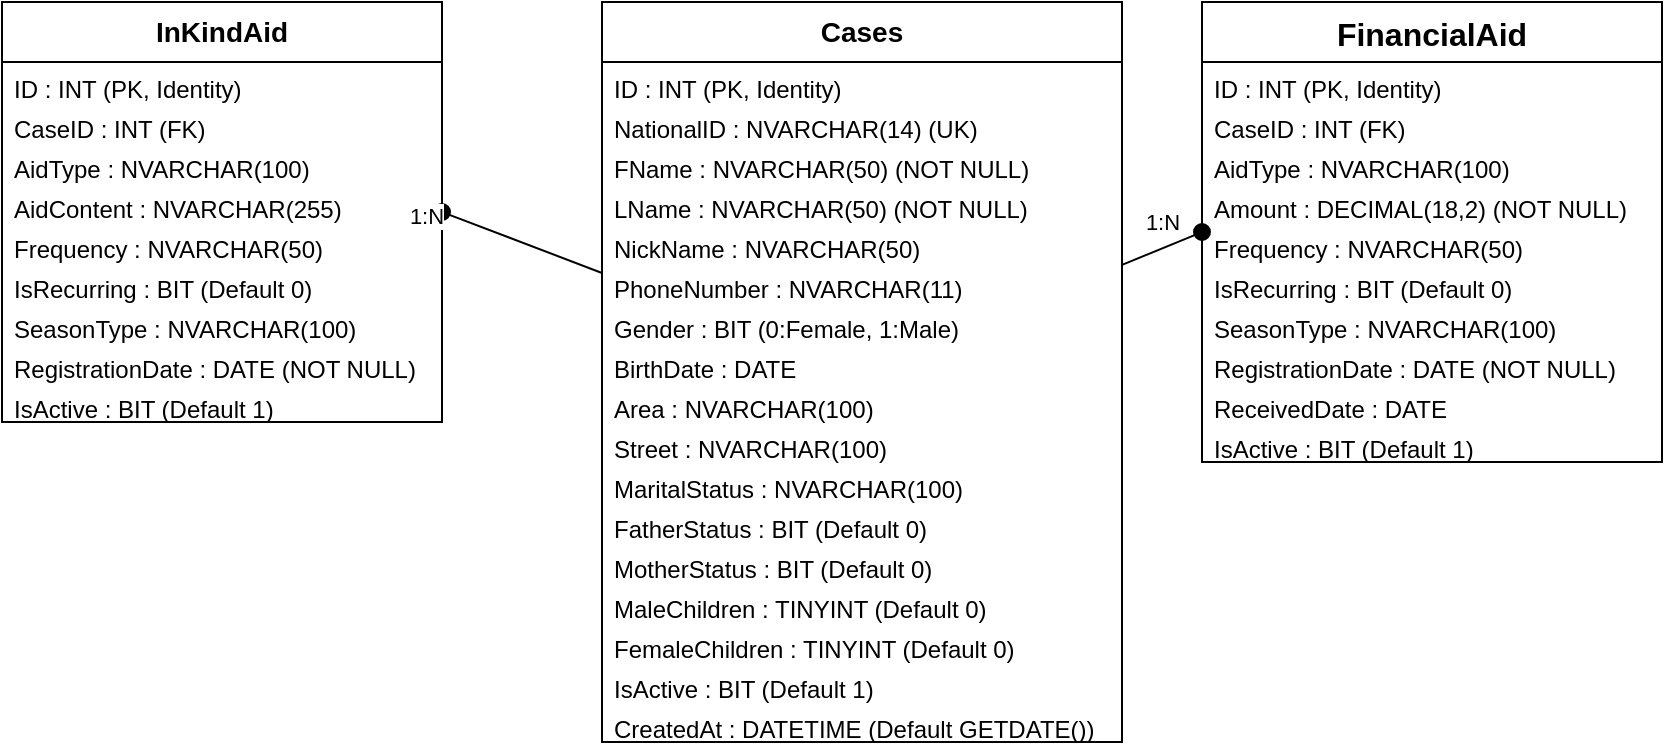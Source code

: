 <mxfile version="26.0.4">
  <diagram name="Page-1" id="your-diagram-id">
    <mxGraphModel dx="397" dy="414" grid="1" gridSize="10" guides="1" tooltips="1" connect="1" arrows="1" fold="1" page="1" pageScale="1" pageWidth="827" pageHeight="1169" math="0" shadow="0">
      <root>
        <mxCell id="0" />
        <mxCell id="1" parent="0" />
        <mxCell id="Cases" value="Cases&#xa;" style="swimlane;fontSize=14;fontStyle=1;align=center;verticalAlign=top;childLayout=stackLayout;horizontal=1;startSize=30;horizontalStack=0;resizeParent=1;resizeParentMax=0;resizeLast=0;collapsible=1;marginBottom=0;" parent="1" vertex="1">
          <mxGeometry x="400" y="200" width="260" height="370" as="geometry" />
        </mxCell>
        <mxCell id="Cases-ID" value="ID : INT (PK, Identity)&#xa;" style="text;strokeColor=none;fillColor=none;align=left;verticalAlign=top;spacingLeft=4;spacingRight=4;overflow=hidden;rotatable=0;points=[[0,0.5],[1,0.5]];portConstraint=eastwest;" parent="Cases" vertex="1">
          <mxGeometry y="30" width="260" height="20" as="geometry" />
        </mxCell>
        <mxCell id="Cases-NationalID" value="NationalID : NVARCHAR(14) (UK)" style="text;strokeColor=none;fillColor=none;align=left;verticalAlign=top;spacingLeft=4;spacingRight=4;overflow=hidden;rotatable=0;points=[[0,0.5],[1,0.5]];portConstraint=eastwest;" parent="Cases" vertex="1">
          <mxGeometry y="50" width="260" height="20" as="geometry" />
        </mxCell>
        <mxCell id="Cases-FName" value="FName : NVARCHAR(50) (NOT NULL)" style="text;strokeColor=none;fillColor=none;align=left;verticalAlign=top;spacingLeft=4;spacingRight=4;overflow=hidden;rotatable=0;points=[[0,0.5],[1,0.5]];portConstraint=eastwest;" parent="Cases" vertex="1">
          <mxGeometry y="70" width="260" height="20" as="geometry" />
        </mxCell>
        <mxCell id="Cases-LName" value="LName : NVARCHAR(50) (NOT NULL)" style="text;strokeColor=none;fillColor=none;align=left;verticalAlign=top;spacingLeft=4;spacingRight=4;overflow=hidden;rotatable=0;points=[[0,0.5],[1,0.5]];portConstraint=eastwest;" parent="Cases" vertex="1">
          <mxGeometry y="90" width="260" height="20" as="geometry" />
        </mxCell>
        <mxCell id="Cases-NickName" value="NickName : NVARCHAR(50)" style="text;strokeColor=none;fillColor=none;align=left;verticalAlign=top;spacingLeft=4;spacingRight=4;overflow=hidden;rotatable=0;points=[[0,0.5],[1,0.5]];portConstraint=eastwest;" parent="Cases" vertex="1">
          <mxGeometry y="110" width="260" height="20" as="geometry" />
        </mxCell>
        <mxCell id="Cases-PhoneNumber" value="PhoneNumber : NVARCHAR(11)" style="text;strokeColor=none;fillColor=none;align=left;verticalAlign=top;spacingLeft=4;spacingRight=4;overflow=hidden;rotatable=0;points=[[0,0.5],[1,0.5]];portConstraint=eastwest;" parent="Cases" vertex="1">
          <mxGeometry y="130" width="260" height="20" as="geometry" />
        </mxCell>
        <mxCell id="Cases-Gender" value="Gender : BIT (0:Female, 1:Male)" style="text;strokeColor=none;fillColor=none;align=left;verticalAlign=top;spacingLeft=4;spacingRight=4;overflow=hidden;rotatable=0;points=[[0,0.5],[1,0.5]];portConstraint=eastwest;" parent="Cases" vertex="1">
          <mxGeometry y="150" width="260" height="20" as="geometry" />
        </mxCell>
        <mxCell id="Cases-BirthDate" value="BirthDate : DATE" style="text;strokeColor=none;fillColor=none;align=left;verticalAlign=top;spacingLeft=4;spacingRight=4;overflow=hidden;rotatable=0;points=[[0,0.5],[1,0.5]];portConstraint=eastwest;" parent="Cases" vertex="1">
          <mxGeometry y="170" width="260" height="20" as="geometry" />
        </mxCell>
        <mxCell id="Cases-Area" value="Area : NVARCHAR(100)" style="text;strokeColor=none;fillColor=none;align=left;verticalAlign=top;spacingLeft=4;spacingRight=4;overflow=hidden;rotatable=0;points=[[0,0.5],[1,0.5]];portConstraint=eastwest;" parent="Cases" vertex="1">
          <mxGeometry y="190" width="260" height="20" as="geometry" />
        </mxCell>
        <mxCell id="Cases-Street" value="Street : NVARCHAR(100)" style="text;strokeColor=none;fillColor=none;align=left;verticalAlign=top;spacingLeft=4;spacingRight=4;overflow=hidden;rotatable=0;points=[[0,0.5],[1,0.5]];portConstraint=eastwest;" parent="Cases" vertex="1">
          <mxGeometry y="210" width="260" height="20" as="geometry" />
        </mxCell>
        <mxCell id="Cases-MaritalStatus" value="MaritalStatus : NVARCHAR(100)" style="text;strokeColor=none;fillColor=none;align=left;verticalAlign=top;spacingLeft=4;spacingRight=4;overflow=hidden;rotatable=0;points=[[0,0.5],[1,0.5]];portConstraint=eastwest;" parent="Cases" vertex="1">
          <mxGeometry y="230" width="260" height="20" as="geometry" />
        </mxCell>
        <mxCell id="Cases-FatherStatus" value="FatherStatus : BIT (Default 0)" style="text;strokeColor=none;fillColor=none;align=left;verticalAlign=top;spacingLeft=4;spacingRight=4;overflow=hidden;rotatable=0;points=[[0,0.5],[1,0.5]];portConstraint=eastwest;" parent="Cases" vertex="1">
          <mxGeometry y="250" width="260" height="20" as="geometry" />
        </mxCell>
        <mxCell id="Cases-MotherStatus" value="MotherStatus : BIT (Default 0)" style="text;strokeColor=none;fillColor=none;align=left;verticalAlign=top;spacingLeft=4;spacingRight=4;overflow=hidden;rotatable=0;points=[[0,0.5],[1,0.5]];portConstraint=eastwest;" parent="Cases" vertex="1">
          <mxGeometry y="270" width="260" height="20" as="geometry" />
        </mxCell>
        <mxCell id="Cases-MaleChildren" value="MaleChildren : TINYINT (Default 0)" style="text;strokeColor=none;fillColor=none;align=left;verticalAlign=top;spacingLeft=4;spacingRight=4;overflow=hidden;rotatable=0;points=[[0,0.5],[1,0.5]];portConstraint=eastwest;" parent="Cases" vertex="1">
          <mxGeometry y="290" width="260" height="20" as="geometry" />
        </mxCell>
        <mxCell id="Cases-FemaleChildren" value="FemaleChildren : TINYINT (Default 0)" style="text;strokeColor=none;fillColor=none;align=left;verticalAlign=top;spacingLeft=4;spacingRight=4;overflow=hidden;rotatable=0;points=[[0,0.5],[1,0.5]];portConstraint=eastwest;" parent="Cases" vertex="1">
          <mxGeometry y="310" width="260" height="20" as="geometry" />
        </mxCell>
        <mxCell id="Cases-IsActive" value="IsActive : BIT (Default 1)" style="text;strokeColor=none;fillColor=none;align=left;verticalAlign=top;spacingLeft=4;spacingRight=4;overflow=hidden;rotatable=0;points=[[0,0.5],[1,0.5]];portConstraint=eastwest;" parent="Cases" vertex="1">
          <mxGeometry y="330" width="260" height="20" as="geometry" />
        </mxCell>
        <mxCell id="Cases-CreatedAt" value="CreatedAt : DATETIME (Default GETDATE())" style="text;strokeColor=none;fillColor=none;align=left;verticalAlign=top;spacingLeft=4;spacingRight=4;overflow=hidden;rotatable=0;points=[[0,0.5],[1,0.5]];portConstraint=eastwest;" parent="Cases" vertex="1">
          <mxGeometry y="350" width="260" height="20" as="geometry" />
        </mxCell>
        <mxCell id="FinancialAid" value="FinancialAid&#xa;" style="swimlane;fontSize=16;fontStyle=1;align=center;verticalAlign=top;childLayout=stackLayout;horizontal=1;startSize=30;horizontalStack=0;resizeParent=1;resizeParentMax=0;resizeLast=0;collapsible=1;marginBottom=0;" parent="1" vertex="1">
          <mxGeometry x="700" y="200" width="230" height="230" as="geometry" />
        </mxCell>
        <mxCell id="FinancialAid-ID" value="ID : INT (PK, Identity)" style="text;strokeColor=none;fillColor=none;align=left;verticalAlign=top;spacingLeft=4;spacingRight=4;overflow=hidden;rotatable=0;points=[[0,0.5],[1,0.5]];portConstraint=eastwest;" parent="FinancialAid" vertex="1">
          <mxGeometry y="30" width="230" height="20" as="geometry" />
        </mxCell>
        <mxCell id="FinancialAid-CaseID" value="CaseID : INT (FK)" style="text;strokeColor=none;fillColor=none;align=left;verticalAlign=top;spacingLeft=4;spacingRight=4;overflow=hidden;rotatable=0;points=[[0,0.5],[1,0.5]];portConstraint=eastwest;" parent="FinancialAid" vertex="1">
          <mxGeometry y="50" width="230" height="20" as="geometry" />
        </mxCell>
        <mxCell id="FinancialAid-AidType" value="AidType : NVARCHAR(100)" style="text;strokeColor=none;fillColor=none;align=left;verticalAlign=top;spacingLeft=4;spacingRight=4;overflow=hidden;rotatable=0;points=[[0,0.5],[1,0.5]];portConstraint=eastwest;" parent="FinancialAid" vertex="1">
          <mxGeometry y="70" width="230" height="20" as="geometry" />
        </mxCell>
        <mxCell id="FinancialAid-Amount" value="Amount : DECIMAL(18,2) (NOT NULL)" style="text;strokeColor=none;fillColor=none;align=left;verticalAlign=top;spacingLeft=4;spacingRight=4;overflow=hidden;rotatable=0;points=[[0,0.5],[1,0.5]];portConstraint=eastwest;" parent="FinancialAid" vertex="1">
          <mxGeometry y="90" width="230" height="20" as="geometry" />
        </mxCell>
        <mxCell id="FinancialAid-Frequency" value="Frequency : NVARCHAR(50)" style="text;strokeColor=none;fillColor=none;align=left;verticalAlign=top;spacingLeft=4;spacingRight=4;overflow=hidden;rotatable=0;points=[[0,0.5],[1,0.5]];portConstraint=eastwest;" parent="FinancialAid" vertex="1">
          <mxGeometry y="110" width="230" height="20" as="geometry" />
        </mxCell>
        <mxCell id="FinancialAid-IsRecurring" value="IsRecurring : BIT (Default 0)" style="text;strokeColor=none;fillColor=none;align=left;verticalAlign=top;spacingLeft=4;spacingRight=4;overflow=hidden;rotatable=0;points=[[0,0.5],[1,0.5]];portConstraint=eastwest;" parent="FinancialAid" vertex="1">
          <mxGeometry y="130" width="230" height="20" as="geometry" />
        </mxCell>
        <mxCell id="FinancialAid-SeasonType" value="SeasonType : NVARCHAR(100)" style="text;strokeColor=none;fillColor=none;align=left;verticalAlign=top;spacingLeft=4;spacingRight=4;overflow=hidden;rotatable=0;points=[[0,0.5],[1,0.5]];portConstraint=eastwest;" parent="FinancialAid" vertex="1">
          <mxGeometry y="150" width="230" height="20" as="geometry" />
        </mxCell>
        <mxCell id="FinancialAid-RegistrationDate" value="RegistrationDate : DATE (NOT NULL)" style="text;strokeColor=none;fillColor=none;align=left;verticalAlign=top;spacingLeft=4;spacingRight=4;overflow=hidden;rotatable=0;points=[[0,0.5],[1,0.5]];portConstraint=eastwest;" parent="FinancialAid" vertex="1">
          <mxGeometry y="170" width="230" height="20" as="geometry" />
        </mxCell>
        <mxCell id="FinancialAid-ReceivedDate" value="ReceivedDate : DATE" style="text;strokeColor=none;fillColor=none;align=left;verticalAlign=top;spacingLeft=4;spacingRight=4;overflow=hidden;rotatable=0;points=[[0,0.5],[1,0.5]];portConstraint=eastwest;" parent="FinancialAid" vertex="1">
          <mxGeometry y="190" width="230" height="20" as="geometry" />
        </mxCell>
        <mxCell id="FinancialAid-IsActive" value="IsActive : BIT (Default 1)" style="text;strokeColor=none;fillColor=none;align=left;verticalAlign=top;spacingLeft=4;spacingRight=4;overflow=hidden;rotatable=0;points=[[0,0.5],[1,0.5]];portConstraint=eastwest;" parent="FinancialAid" vertex="1">
          <mxGeometry y="210" width="230" height="20" as="geometry" />
        </mxCell>
        <mxCell id="InKindAid" value="InKindAid" style="swimlane;fontSize=14;fontStyle=1;align=center;verticalAlign=top;childLayout=stackLayout;horizontal=1;startSize=30;horizontalStack=0;resizeParent=1;resizeParentMax=0;resizeLast=0;collapsible=1;marginBottom=0;" parent="1" vertex="1">
          <mxGeometry x="100" y="200" width="220" height="210" as="geometry" />
        </mxCell>
        <mxCell id="InKindAid-ID" value="ID : INT (PK, Identity)" style="text;strokeColor=none;fillColor=none;align=left;verticalAlign=top;spacingLeft=4;spacingRight=4;overflow=hidden;rotatable=0;points=[[0,0.5],[1,0.5]];portConstraint=eastwest;" parent="InKindAid" vertex="1">
          <mxGeometry y="30" width="220" height="20" as="geometry" />
        </mxCell>
        <mxCell id="InKindAid-CaseID" value="CaseID : INT (FK)" style="text;strokeColor=none;fillColor=none;align=left;verticalAlign=top;spacingLeft=4;spacingRight=4;overflow=hidden;rotatable=0;points=[[0,0.5],[1,0.5]];portConstraint=eastwest;" parent="InKindAid" vertex="1">
          <mxGeometry y="50" width="220" height="20" as="geometry" />
        </mxCell>
        <mxCell id="InKindAid-AidType" value="AidType : NVARCHAR(100)" style="text;strokeColor=none;fillColor=none;align=left;verticalAlign=top;spacingLeft=4;spacingRight=4;overflow=hidden;rotatable=0;points=[[0,0.5],[1,0.5]];portConstraint=eastwest;" parent="InKindAid" vertex="1">
          <mxGeometry y="70" width="220" height="20" as="geometry" />
        </mxCell>
        <mxCell id="InKindAid-AidContent" value="AidContent : NVARCHAR(255)" style="text;strokeColor=none;fillColor=none;align=left;verticalAlign=top;spacingLeft=4;spacingRight=4;overflow=hidden;rotatable=0;points=[[0,0.5],[1,0.5]];portConstraint=eastwest;" parent="InKindAid" vertex="1">
          <mxGeometry y="90" width="220" height="20" as="geometry" />
        </mxCell>
        <mxCell id="InKindAid-Frequency" value="Frequency : NVARCHAR(50)" style="text;strokeColor=none;fillColor=none;align=left;verticalAlign=top;spacingLeft=4;spacingRight=4;overflow=hidden;rotatable=0;points=[[0,0.5],[1,0.5]];portConstraint=eastwest;" parent="InKindAid" vertex="1">
          <mxGeometry y="110" width="220" height="20" as="geometry" />
        </mxCell>
        <mxCell id="InKindAid-IsRecurring" value="IsRecurring : BIT (Default 0)" style="text;strokeColor=none;fillColor=none;align=left;verticalAlign=top;spacingLeft=4;spacingRight=4;overflow=hidden;rotatable=0;points=[[0,0.5],[1,0.5]];portConstraint=eastwest;" parent="InKindAid" vertex="1">
          <mxGeometry y="130" width="220" height="20" as="geometry" />
        </mxCell>
        <mxCell id="InKindAid-SeasonType" value="SeasonType : NVARCHAR(100)" style="text;strokeColor=none;fillColor=none;align=left;verticalAlign=top;spacingLeft=4;spacingRight=4;overflow=hidden;rotatable=0;points=[[0,0.5],[1,0.5]];portConstraint=eastwest;" parent="InKindAid" vertex="1">
          <mxGeometry y="150" width="220" height="20" as="geometry" />
        </mxCell>
        <mxCell id="InKindAid-RegistrationDate" value="RegistrationDate : DATE (NOT NULL)" style="text;strokeColor=none;fillColor=none;align=left;verticalAlign=top;spacingLeft=4;spacingRight=4;overflow=hidden;rotatable=0;points=[[0,0.5],[1,0.5]];portConstraint=eastwest;" parent="InKindAid" vertex="1">
          <mxGeometry y="170" width="220" height="20" as="geometry" />
        </mxCell>
        <mxCell id="InKindAid-IsActive" value="IsActive : BIT (Default 1)" style="text;strokeColor=none;fillColor=none;align=left;verticalAlign=top;spacingLeft=4;spacingRight=4;overflow=hidden;rotatable=0;points=[[0,0.5],[1,0.5]];portConstraint=eastwest;" parent="InKindAid" vertex="1">
          <mxGeometry y="190" width="220" height="20" as="geometry" />
        </mxCell>
        <mxCell id="Cases-to-FinancialAid" value="" style="endArrow=oval;endFill=1;endSize=8;html=1;rounded=0;entryX=0;entryY=0.5;entryDx=0;entryDy=0;" parent="1" source="Cases" target="FinancialAid" edge="1">
          <mxGeometry width="100" relative="1" as="geometry">
            <mxPoint x="600" y="300" as="sourcePoint" />
            <mxPoint x="700" y="300" as="targetPoint" />
          </mxGeometry>
        </mxCell>
        <mxCell id="Cases-to-FinancialAid-label" value="1:N" style="edgeLabel;html=1;align=center;verticalAlign=middle;resizable=0;points=[];" parent="Cases-to-FinancialAid" vertex="1" connectable="0">
          <mxGeometry x="-0.2" relative="1" as="geometry">
            <mxPoint x="4" y="-15" as="offset" />
          </mxGeometry>
        </mxCell>
        <mxCell id="Cases-to-InKindAid" value="" style="endArrow=oval;endFill=1;endSize=8;html=1;rounded=0;entryX=1;entryY=0.5;entryDx=0;entryDy=0;" parent="1" source="Cases" target="InKindAid" edge="1">
          <mxGeometry width="100" relative="1" as="geometry">
            <mxPoint x="400" y="300" as="sourcePoint" />
            <mxPoint x="300" y="300" as="targetPoint" />
          </mxGeometry>
        </mxCell>
        <mxCell id="Cases-to-InKindAid-label" value="1:N" style="edgeLabel;html=1;align=center;verticalAlign=middle;resizable=0;points=[];" parent="Cases-to-InKindAid" vertex="1" connectable="0">
          <mxGeometry x="0.2" relative="1" as="geometry">
            <mxPoint x="-40" y="-10" as="offset" />
          </mxGeometry>
        </mxCell>
      </root>
    </mxGraphModel>
  </diagram>
</mxfile>
